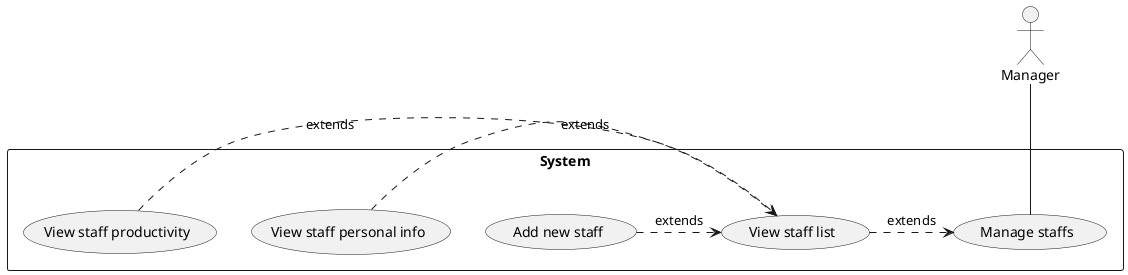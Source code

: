 @startuml
:Manager: as Manager

rectangle System {
    (Manage staffs) as UC04
    (View staff list) as UC10
    (Add new staff) as UC11
    (View staff productivity) as UC12
    (View staff personal info) as UC07
}

UC10 .> UC04: extends
UC11 .> UC10: extends
UC07 .> UC10: extends
UC12 .> UC10: extends

Manager -- UC04
@enduml
